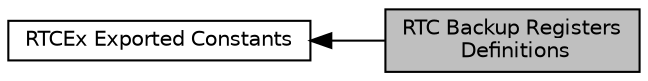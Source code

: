 digraph "RTC Backup Registers Definitions"
{
  edge [fontname="Helvetica",fontsize="10",labelfontname="Helvetica",labelfontsize="10"];
  node [fontname="Helvetica",fontsize="10",shape=record];
  rankdir=LR;
  Node0 [label="RTC Backup Registers\l Definitions",height=0.2,width=0.4,color="black", fillcolor="grey75", style="filled", fontcolor="black"];
  Node1 [label="RTCEx Exported Constants",height=0.2,width=0.4,color="black", fillcolor="white", style="filled",URL="$group___r_t_c_ex___exported___constants.html"];
  Node1->Node0 [shape=plaintext, dir="back", style="solid"];
}
